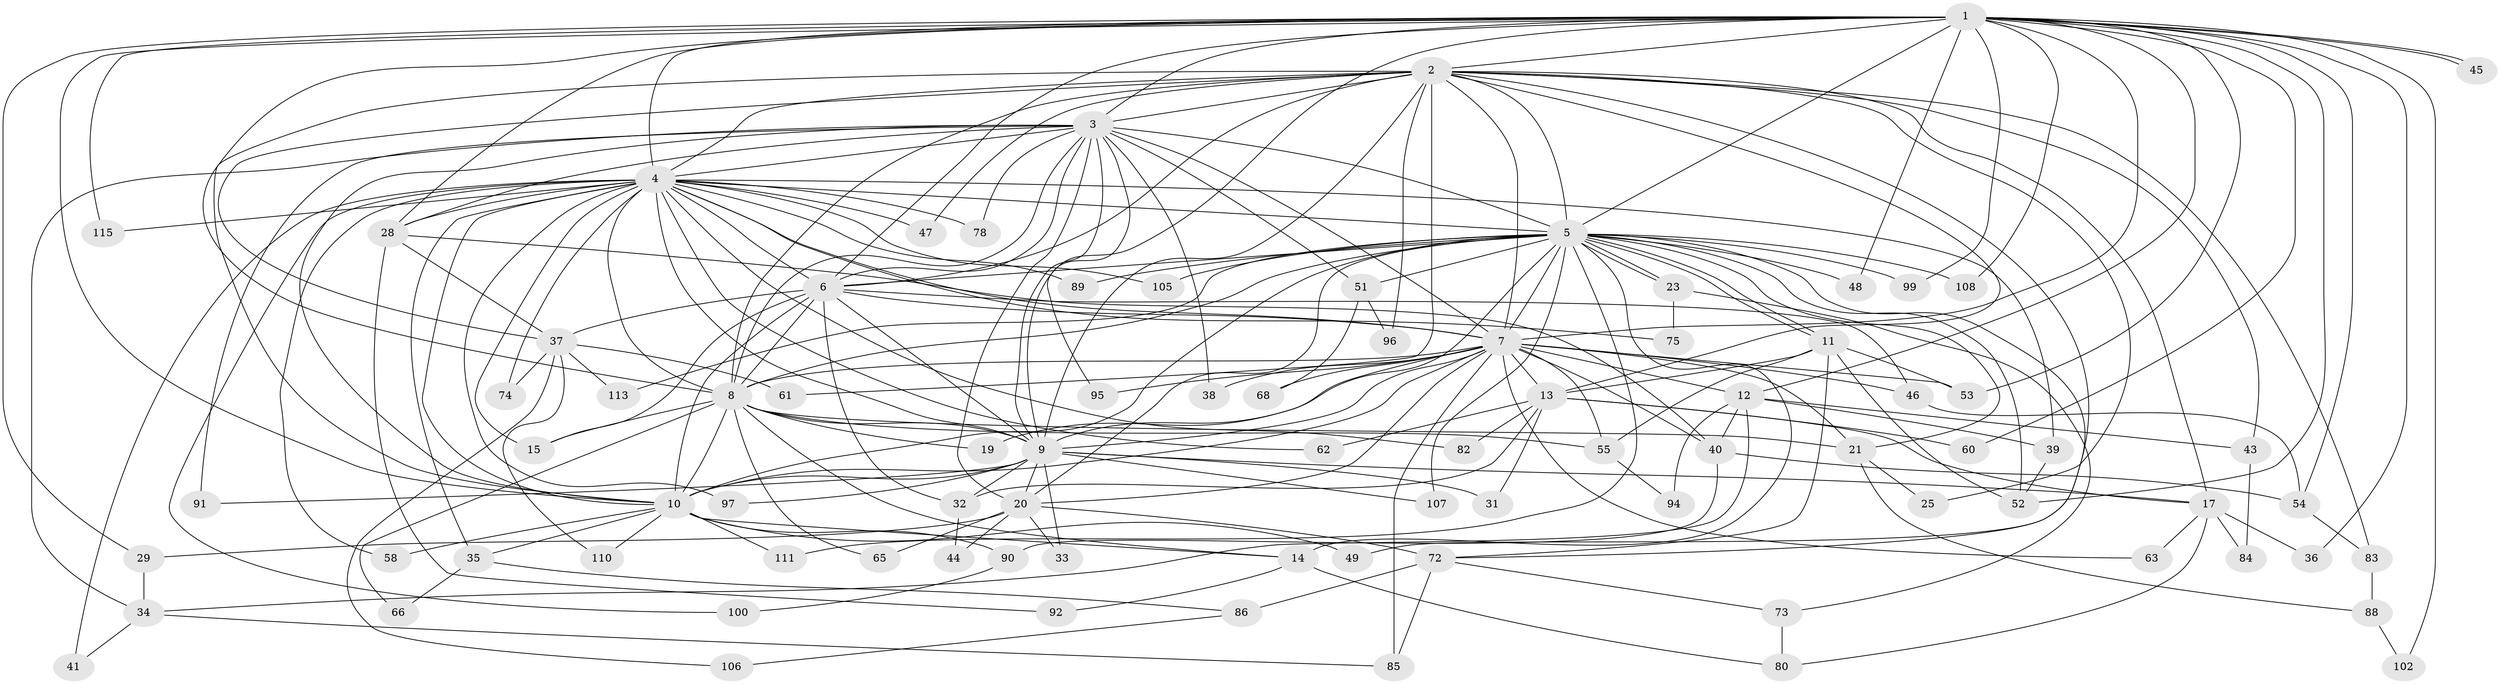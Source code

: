 // Generated by graph-tools (version 1.1) at 2025/51/02/27/25 19:51:43]
// undirected, 85 vertices, 215 edges
graph export_dot {
graph [start="1"]
  node [color=gray90,style=filled];
  1 [super="+24"];
  2 [super="+18"];
  3 [super="+59"];
  4 [super="+30"];
  5 [super="+42"];
  6;
  7 [super="+98"];
  8 [super="+76"];
  9 [super="+27"];
  10 [super="+26"];
  11 [super="+114"];
  12 [super="+16"];
  13 [super="+56"];
  14 [super="+93"];
  15 [super="+104"];
  17 [super="+57"];
  19;
  20 [super="+22"];
  21 [super="+77"];
  23;
  25;
  28 [super="+50"];
  29;
  31;
  32 [super="+64"];
  33;
  34 [super="+71"];
  35 [super="+70"];
  36;
  37 [super="+101"];
  38;
  39;
  40 [super="+69"];
  41;
  43;
  44;
  45;
  46;
  47;
  48;
  49;
  51;
  52 [super="+79"];
  53;
  54 [super="+67"];
  55 [super="+112"];
  58;
  60;
  61;
  62;
  63;
  65;
  66;
  68;
  72 [super="+87"];
  73;
  74;
  75;
  78;
  80 [super="+81"];
  82;
  83;
  84;
  85 [super="+103"];
  86 [super="+109"];
  88;
  89;
  90;
  91;
  92;
  94;
  95;
  96;
  97;
  99;
  100;
  102;
  105;
  106;
  107;
  108;
  110;
  111;
  113;
  115;
  1 -- 2 [weight=2];
  1 -- 3;
  1 -- 4 [weight=2];
  1 -- 5;
  1 -- 6;
  1 -- 7;
  1 -- 8;
  1 -- 9;
  1 -- 10;
  1 -- 12;
  1 -- 28;
  1 -- 29;
  1 -- 36;
  1 -- 45;
  1 -- 45;
  1 -- 48;
  1 -- 52;
  1 -- 53;
  1 -- 60;
  1 -- 99;
  1 -- 102;
  1 -- 108;
  1 -- 115;
  1 -- 54;
  2 -- 3 [weight=2];
  2 -- 4;
  2 -- 5;
  2 -- 6;
  2 -- 7;
  2 -- 8;
  2 -- 9;
  2 -- 10;
  2 -- 13;
  2 -- 25;
  2 -- 37;
  2 -- 43;
  2 -- 49;
  2 -- 61;
  2 -- 96;
  2 -- 83;
  2 -- 47;
  2 -- 17;
  3 -- 4;
  3 -- 5;
  3 -- 6;
  3 -- 7;
  3 -- 8;
  3 -- 9;
  3 -- 10;
  3 -- 20;
  3 -- 28;
  3 -- 38;
  3 -- 51;
  3 -- 78;
  3 -- 91;
  3 -- 95;
  3 -- 34;
  4 -- 5;
  4 -- 6;
  4 -- 7;
  4 -- 8;
  4 -- 9;
  4 -- 10 [weight=2];
  4 -- 35 [weight=2];
  4 -- 41;
  4 -- 47;
  4 -- 58;
  4 -- 74;
  4 -- 75;
  4 -- 78;
  4 -- 97;
  4 -- 100;
  4 -- 105;
  4 -- 115;
  4 -- 15;
  4 -- 28;
  4 -- 82;
  4 -- 39;
  4 -- 89;
  4 -- 62;
  5 -- 6;
  5 -- 7;
  5 -- 8 [weight=2];
  5 -- 9;
  5 -- 10;
  5 -- 11;
  5 -- 11;
  5 -- 14;
  5 -- 21;
  5 -- 23;
  5 -- 23;
  5 -- 48;
  5 -- 51;
  5 -- 52;
  5 -- 89;
  5 -- 105;
  5 -- 107;
  5 -- 108;
  5 -- 111;
  5 -- 113;
  5 -- 72;
  5 -- 99;
  5 -- 20;
  6 -- 7;
  6 -- 8;
  6 -- 9;
  6 -- 10 [weight=2];
  6 -- 15;
  6 -- 37;
  6 -- 46;
  6 -- 32;
  7 -- 8;
  7 -- 9;
  7 -- 10;
  7 -- 12 [weight=2];
  7 -- 19;
  7 -- 20;
  7 -- 21;
  7 -- 38;
  7 -- 40;
  7 -- 46;
  7 -- 55;
  7 -- 63;
  7 -- 68;
  7 -- 85;
  7 -- 95;
  7 -- 53;
  7 -- 13;
  8 -- 9;
  8 -- 10;
  8 -- 15;
  8 -- 19;
  8 -- 65;
  8 -- 66;
  8 -- 21;
  8 -- 14;
  8 -- 55;
  9 -- 10;
  9 -- 17;
  9 -- 31;
  9 -- 32;
  9 -- 33;
  9 -- 91;
  9 -- 97;
  9 -- 107;
  9 -- 20;
  10 -- 14;
  10 -- 49;
  10 -- 58;
  10 -- 90;
  10 -- 110;
  10 -- 111;
  10 -- 35;
  11 -- 13;
  11 -- 53;
  11 -- 55;
  11 -- 72;
  11 -- 52;
  12 -- 39;
  12 -- 43;
  12 -- 94;
  12 -- 40;
  12 -- 34;
  13 -- 17;
  13 -- 31;
  13 -- 32;
  13 -- 60;
  13 -- 62;
  13 -- 82;
  14 -- 80;
  14 -- 92;
  17 -- 36;
  17 -- 80;
  17 -- 84;
  17 -- 63;
  20 -- 29;
  20 -- 33;
  20 -- 65;
  20 -- 72;
  20 -- 44;
  21 -- 25;
  21 -- 88;
  23 -- 73;
  23 -- 75;
  28 -- 40;
  28 -- 37;
  28 -- 92;
  29 -- 34;
  32 -- 44;
  34 -- 41;
  34 -- 85;
  35 -- 66;
  35 -- 86;
  37 -- 61;
  37 -- 74;
  37 -- 110;
  37 -- 113;
  37 -- 106;
  39 -- 52;
  40 -- 54;
  40 -- 90;
  43 -- 84;
  46 -- 54;
  51 -- 68;
  51 -- 96;
  54 -- 83;
  55 -- 94;
  72 -- 73;
  72 -- 85;
  72 -- 86 [weight=2];
  73 -- 80;
  83 -- 88;
  86 -- 106;
  88 -- 102;
  90 -- 100;
}
